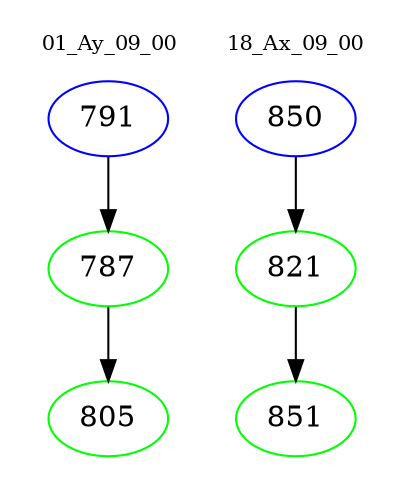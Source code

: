 digraph{
subgraph cluster_0 {
color = white
label = "01_Ay_09_00";
fontsize=10;
T0_791 [label="791", color="blue"]
T0_791 -> T0_787 [color="black"]
T0_787 [label="787", color="green"]
T0_787 -> T0_805 [color="black"]
T0_805 [label="805", color="green"]
}
subgraph cluster_1 {
color = white
label = "18_Ax_09_00";
fontsize=10;
T1_850 [label="850", color="blue"]
T1_850 -> T1_821 [color="black"]
T1_821 [label="821", color="green"]
T1_821 -> T1_851 [color="black"]
T1_851 [label="851", color="green"]
}
}
